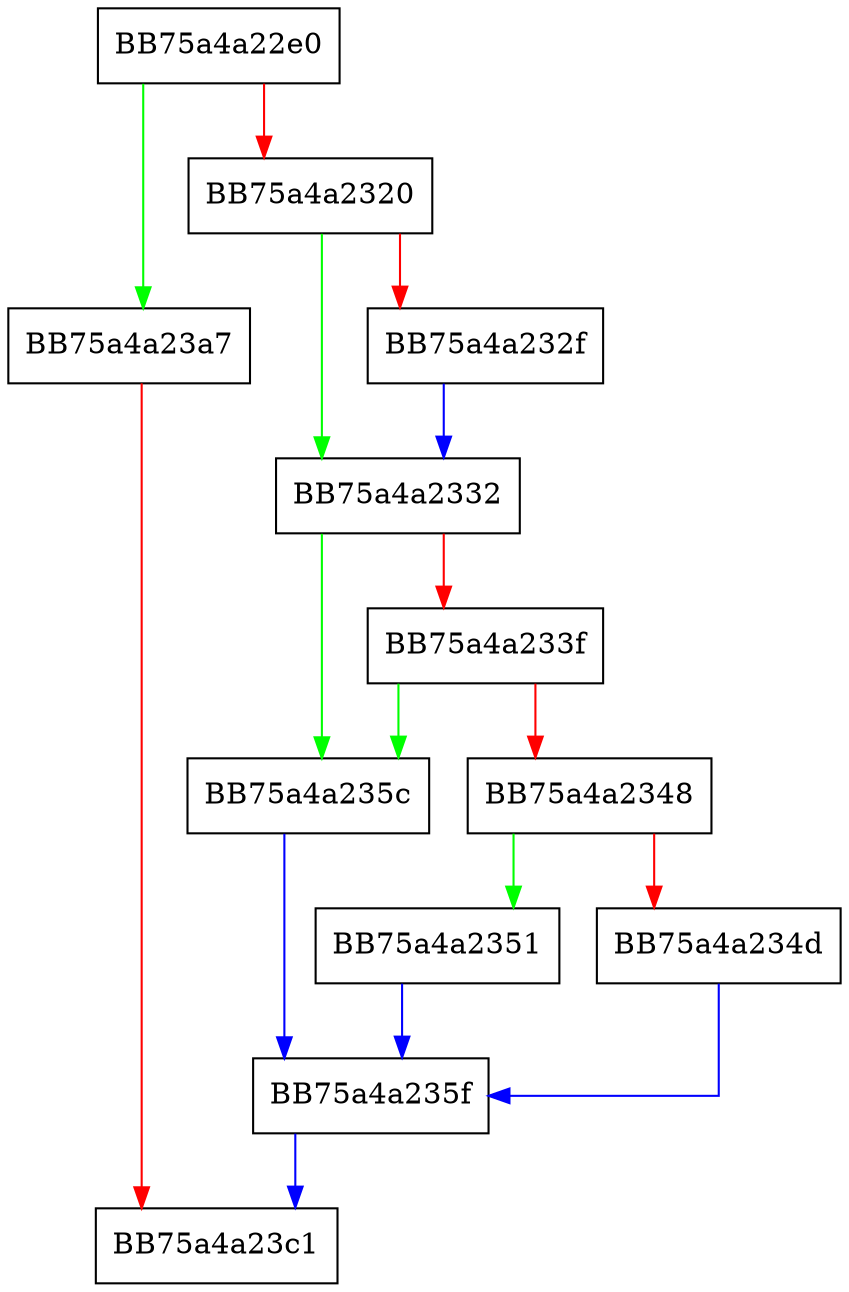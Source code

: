 digraph insert {
  node [shape="box"];
  graph [splines=ortho];
  BB75a4a22e0 -> BB75a4a23a7 [color="green"];
  BB75a4a22e0 -> BB75a4a2320 [color="red"];
  BB75a4a2320 -> BB75a4a2332 [color="green"];
  BB75a4a2320 -> BB75a4a232f [color="red"];
  BB75a4a232f -> BB75a4a2332 [color="blue"];
  BB75a4a2332 -> BB75a4a235c [color="green"];
  BB75a4a2332 -> BB75a4a233f [color="red"];
  BB75a4a233f -> BB75a4a235c [color="green"];
  BB75a4a233f -> BB75a4a2348 [color="red"];
  BB75a4a2348 -> BB75a4a2351 [color="green"];
  BB75a4a2348 -> BB75a4a234d [color="red"];
  BB75a4a234d -> BB75a4a235f [color="blue"];
  BB75a4a2351 -> BB75a4a235f [color="blue"];
  BB75a4a235c -> BB75a4a235f [color="blue"];
  BB75a4a235f -> BB75a4a23c1 [color="blue"];
  BB75a4a23a7 -> BB75a4a23c1 [color="red"];
}
